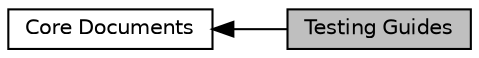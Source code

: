 digraph "Testing Guides"
{
  edge [fontname="Helvetica",fontsize="10",labelfontname="Helvetica",labelfontsize="10"];
  node [fontname="Helvetica",fontsize="10",shape=record];
  rankdir=LR;
  Node1 [label="Core Documents",height=0.2,width=0.4,color="black", fillcolor="white", style="filled",URL="$group___r_e_w___c_o_r_e___d_o_c_s.html",tooltip="Core documentation. "];
  Node0 [label="Testing Guides",height=0.2,width=0.4,color="black", fillcolor="grey75", style="filled", fontcolor="black"];
  Node1->Node0 [shape=plaintext, dir="back", style="solid"];
}
